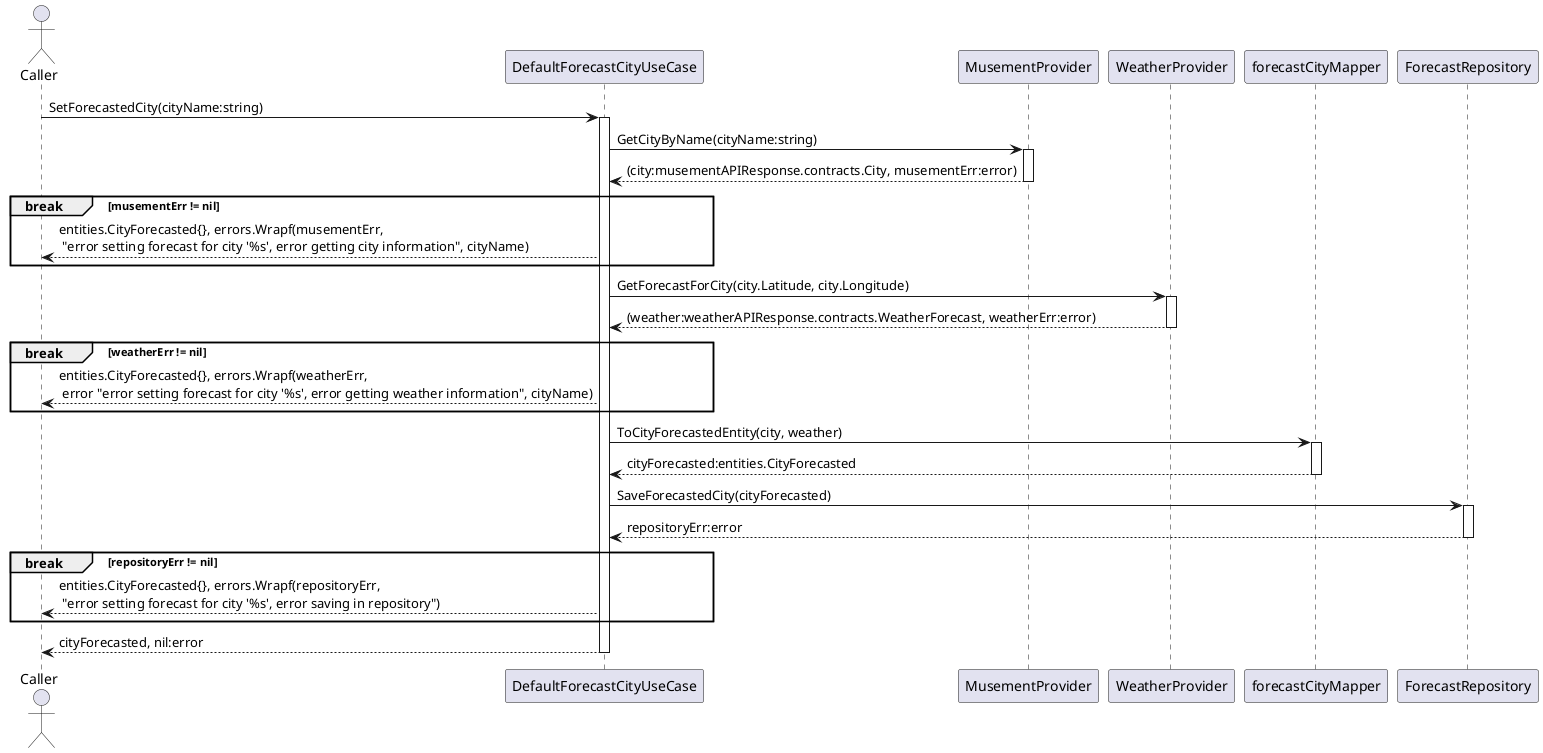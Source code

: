 @startuml

actor Caller as C
participant DefaultForecastCityUseCase as UC
participant MusementProvider as MP
participant WeatherProvider as WP
participant forecastCityMapper as M
participant ForecastRepository as R

C -> UC : SetForecastedCity(cityName:string)
activate UC
    UC -> MP : GetCityByName(cityName:string)
    activate MP
        UC <-- MP : (city:musementAPIResponse.contracts.City, musementErr:error)
    deactivate
    break musementErr != nil
        UC --> C : entities.CityForecasted{}, errors.Wrapf(musementErr,\n "error setting forecast for city '%s', error getting city information", cityName)
    end
    UC -> WP : GetForecastForCity(city.Latitude, city.Longitude)
    activate WP
        UC <-- WP : (weather:weatherAPIResponse.contracts.WeatherForecast, weatherErr:error)
    deactivate
    break weatherErr != nil
        UC --> C : entities.CityForecasted{}, errors.Wrapf(weatherErr,\n error "error setting forecast for city '%s', error getting weather information", cityName)
    end
    UC -> M : ToCityForecastedEntity(city, weather)
    activate M
        UC <-- M : cityForecasted:entities.CityForecasted
    deactivate
    UC -> R : SaveForecastedCity(cityForecasted)
    activate R
        UC <-- R : repositoryErr:error
    deactivate
    break repositoryErr != nil
        UC --> C :  entities.CityForecasted{}, errors.Wrapf(repositoryErr,\n "error setting forecast for city '%s', error saving in repository")
    end
    UC --> C : cityForecasted, nil:error
deactivate

@enduml

